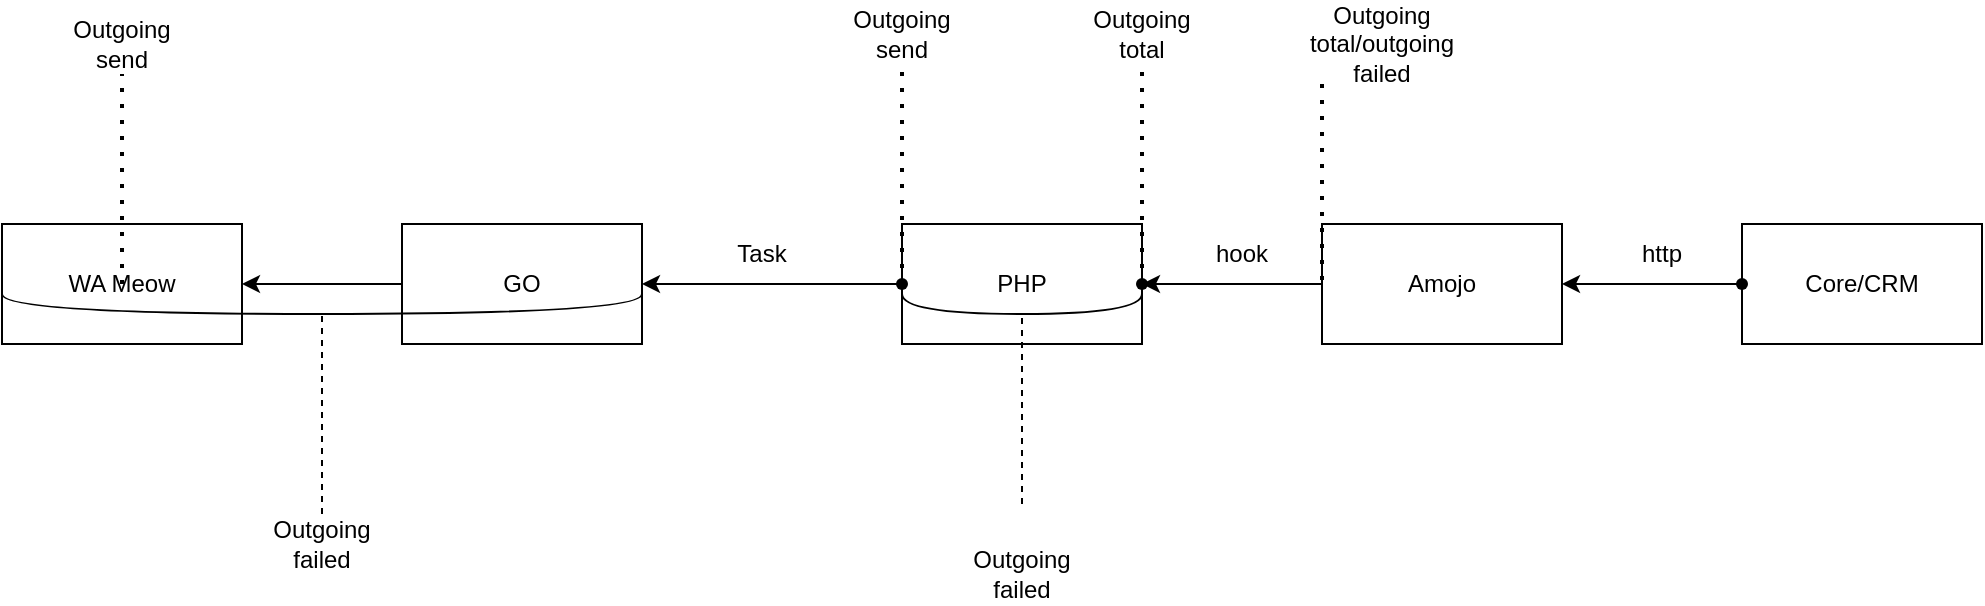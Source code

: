 <mxfile version="21.7.5" type="github">
  <diagram name="Страница — 1" id="dYsE1Ft5zfMlP_yFSNyN">
    <mxGraphModel dx="2117" dy="542" grid="1" gridSize="10" guides="1" tooltips="1" connect="1" arrows="1" fold="1" page="1" pageScale="1" pageWidth="827" pageHeight="1169" math="0" shadow="0">
      <root>
        <mxCell id="0" />
        <mxCell id="1" parent="0" />
        <mxCell id="JoV-w0Kgy8S6oVXcR7Oq-9" style="edgeStyle=orthogonalEdgeStyle;rounded=0;orthogonalLoop=1;jettySize=auto;html=1;exitDx=0;exitDy=0;entryX=1;entryY=0.5;entryDx=0;entryDy=0;" edge="1" parent="1" source="JoV-w0Kgy8S6oVXcR7Oq-14" target="JoV-w0Kgy8S6oVXcR7Oq-3">
          <mxGeometry relative="1" as="geometry" />
        </mxCell>
        <mxCell id="JoV-w0Kgy8S6oVXcR7Oq-2" value="Amojo" style="rounded=0;whiteSpace=wrap;html=1;" vertex="1" parent="1">
          <mxGeometry x="530" y="210" width="120" height="60" as="geometry" />
        </mxCell>
        <mxCell id="JoV-w0Kgy8S6oVXcR7Oq-8" style="edgeStyle=orthogonalEdgeStyle;rounded=0;orthogonalLoop=1;jettySize=auto;html=1;entryX=1;entryY=0.5;entryDx=0;entryDy=0;" edge="1" parent="1" source="JoV-w0Kgy8S6oVXcR7Oq-18" target="JoV-w0Kgy8S6oVXcR7Oq-4">
          <mxGeometry relative="1" as="geometry" />
        </mxCell>
        <mxCell id="JoV-w0Kgy8S6oVXcR7Oq-3" value="PHP" style="rounded=0;whiteSpace=wrap;html=1;" vertex="1" parent="1">
          <mxGeometry x="320" y="210" width="120" height="60" as="geometry" />
        </mxCell>
        <mxCell id="JoV-w0Kgy8S6oVXcR7Oq-21" style="edgeStyle=orthogonalEdgeStyle;rounded=0;orthogonalLoop=1;jettySize=auto;html=1;exitX=0;exitY=0.5;exitDx=0;exitDy=0;" edge="1" parent="1" source="JoV-w0Kgy8S6oVXcR7Oq-4" target="JoV-w0Kgy8S6oVXcR7Oq-22">
          <mxGeometry relative="1" as="geometry">
            <mxPoint x="-50" y="240" as="targetPoint" />
          </mxGeometry>
        </mxCell>
        <mxCell id="JoV-w0Kgy8S6oVXcR7Oq-4" value="GO" style="rounded=0;whiteSpace=wrap;html=1;" vertex="1" parent="1">
          <mxGeometry x="70" y="210" width="120" height="60" as="geometry" />
        </mxCell>
        <mxCell id="JoV-w0Kgy8S6oVXcR7Oq-10" style="edgeStyle=orthogonalEdgeStyle;rounded=0;orthogonalLoop=1;jettySize=auto;html=1;exitX=0;exitY=0.5;exitDx=0;exitDy=0;entryX=1;entryY=0.5;entryDx=0;entryDy=0;" edge="1" parent="1" source="JoV-w0Kgy8S6oVXcR7Oq-5" target="JoV-w0Kgy8S6oVXcR7Oq-2">
          <mxGeometry relative="1" as="geometry" />
        </mxCell>
        <mxCell id="JoV-w0Kgy8S6oVXcR7Oq-5" value="Core/CRM" style="rounded=0;whiteSpace=wrap;html=1;" vertex="1" parent="1">
          <mxGeometry x="740" y="210" width="120" height="60" as="geometry" />
        </mxCell>
        <mxCell id="JoV-w0Kgy8S6oVXcR7Oq-11" value="http" style="text;html=1;strokeColor=none;fillColor=none;align=center;verticalAlign=middle;whiteSpace=wrap;rounded=0;" vertex="1" parent="1">
          <mxGeometry x="670" y="210" width="60" height="30" as="geometry" />
        </mxCell>
        <mxCell id="JoV-w0Kgy8S6oVXcR7Oq-12" value="hook" style="text;html=1;strokeColor=none;fillColor=none;align=center;verticalAlign=middle;whiteSpace=wrap;rounded=0;" vertex="1" parent="1">
          <mxGeometry x="460" y="210" width="60" height="30" as="geometry" />
        </mxCell>
        <mxCell id="JoV-w0Kgy8S6oVXcR7Oq-13" value="Task" style="text;html=1;strokeColor=none;fillColor=none;align=center;verticalAlign=middle;whiteSpace=wrap;rounded=0;" vertex="1" parent="1">
          <mxGeometry x="220" y="210" width="60" height="30" as="geometry" />
        </mxCell>
        <mxCell id="JoV-w0Kgy8S6oVXcR7Oq-15" value="" style="edgeStyle=orthogonalEdgeStyle;rounded=0;orthogonalLoop=1;jettySize=auto;html=1;exitX=0;exitY=0.5;exitDx=0;exitDy=0;entryDx=0;entryDy=0;" edge="1" parent="1" source="JoV-w0Kgy8S6oVXcR7Oq-2" target="JoV-w0Kgy8S6oVXcR7Oq-14">
          <mxGeometry relative="1" as="geometry">
            <mxPoint x="530" y="240" as="sourcePoint" />
            <mxPoint x="440" y="240" as="targetPoint" />
          </mxGeometry>
        </mxCell>
        <mxCell id="JoV-w0Kgy8S6oVXcR7Oq-14" value="" style="shape=waypoint;sketch=0;fillStyle=solid;size=6;pointerEvents=1;points=[];fillColor=none;resizable=0;rotatable=0;perimeter=centerPerimeter;snapToPoint=1;" vertex="1" parent="1">
          <mxGeometry x="430" y="230" width="20" height="20" as="geometry" />
        </mxCell>
        <mxCell id="JoV-w0Kgy8S6oVXcR7Oq-18" value="" style="shape=waypoint;sketch=0;fillStyle=solid;size=6;pointerEvents=1;points=[];fillColor=none;resizable=0;rotatable=0;perimeter=centerPerimeter;snapToPoint=1;" vertex="1" parent="1">
          <mxGeometry x="310" y="230" width="20" height="20" as="geometry" />
        </mxCell>
        <mxCell id="JoV-w0Kgy8S6oVXcR7Oq-20" value="" style="shape=waypoint;sketch=0;fillStyle=solid;size=6;pointerEvents=1;points=[];fillColor=none;resizable=0;rotatable=0;perimeter=centerPerimeter;snapToPoint=1;" vertex="1" parent="1">
          <mxGeometry x="730" y="230" width="20" height="20" as="geometry" />
        </mxCell>
        <mxCell id="JoV-w0Kgy8S6oVXcR7Oq-22" value="WA Meow" style="rounded=0;whiteSpace=wrap;html=1;" vertex="1" parent="1">
          <mxGeometry x="-130" y="210" width="120" height="60" as="geometry" />
        </mxCell>
        <mxCell id="JoV-w0Kgy8S6oVXcR7Oq-24" value="" style="endArrow=none;dashed=1;html=1;dashPattern=1 3;strokeWidth=2;rounded=0;" edge="1" parent="1">
          <mxGeometry width="50" height="50" relative="1" as="geometry">
            <mxPoint x="530" y="140" as="sourcePoint" />
            <mxPoint x="530" y="240" as="targetPoint" />
          </mxGeometry>
        </mxCell>
        <mxCell id="JoV-w0Kgy8S6oVXcR7Oq-25" value="Outgoing total/outgoing failed" style="text;html=1;strokeColor=none;fillColor=none;align=center;verticalAlign=middle;whiteSpace=wrap;rounded=0;" vertex="1" parent="1">
          <mxGeometry x="530" y="105" width="60" height="30" as="geometry" />
        </mxCell>
        <mxCell id="JoV-w0Kgy8S6oVXcR7Oq-26" value="" style="endArrow=none;dashed=1;html=1;dashPattern=1 3;strokeWidth=2;rounded=0;" edge="1" parent="1" source="JoV-w0Kgy8S6oVXcR7Oq-14">
          <mxGeometry width="50" height="50" relative="1" as="geometry">
            <mxPoint x="440" y="180" as="sourcePoint" />
            <mxPoint x="440" y="130" as="targetPoint" />
          </mxGeometry>
        </mxCell>
        <mxCell id="JoV-w0Kgy8S6oVXcR7Oq-27" value="Outgoing total" style="text;html=1;strokeColor=none;fillColor=none;align=center;verticalAlign=middle;whiteSpace=wrap;rounded=0;" vertex="1" parent="1">
          <mxGeometry x="410" y="100" width="60" height="30" as="geometry" />
        </mxCell>
        <mxCell id="JoV-w0Kgy8S6oVXcR7Oq-29" value="" style="shape=requiredInterface;html=1;verticalLabelPosition=bottom;sketch=0;rotation=90;" vertex="1" parent="1">
          <mxGeometry x="375" y="190" width="10" height="120" as="geometry" />
        </mxCell>
        <mxCell id="JoV-w0Kgy8S6oVXcR7Oq-30" value="" style="shape=requiredInterface;html=1;verticalLabelPosition=bottom;sketch=0;rotation=90;" vertex="1" parent="1">
          <mxGeometry x="25" y="90" width="10" height="320" as="geometry" />
        </mxCell>
        <mxCell id="JoV-w0Kgy8S6oVXcR7Oq-31" value="" style="endArrow=none;dashed=1;html=1;dashPattern=1 3;strokeWidth=2;rounded=0;" edge="1" parent="1">
          <mxGeometry width="50" height="50" relative="1" as="geometry">
            <mxPoint x="320" y="240" as="sourcePoint" />
            <mxPoint x="320" y="130" as="targetPoint" />
          </mxGeometry>
        </mxCell>
        <mxCell id="JoV-w0Kgy8S6oVXcR7Oq-32" value="Outgoing send" style="text;html=1;strokeColor=none;fillColor=none;align=center;verticalAlign=middle;whiteSpace=wrap;rounded=0;" vertex="1" parent="1">
          <mxGeometry x="290" y="100" width="60" height="30" as="geometry" />
        </mxCell>
        <mxCell id="JoV-w0Kgy8S6oVXcR7Oq-33" value="" style="endArrow=none;dashed=1;html=1;rounded=0;entryX=1;entryY=0.5;entryDx=0;entryDy=0;entryPerimeter=0;" edge="1" parent="1" target="JoV-w0Kgy8S6oVXcR7Oq-29">
          <mxGeometry width="50" height="50" relative="1" as="geometry">
            <mxPoint x="380" y="350" as="sourcePoint" />
            <mxPoint x="270" y="380" as="targetPoint" />
          </mxGeometry>
        </mxCell>
        <mxCell id="JoV-w0Kgy8S6oVXcR7Oq-34" value="Outgoing failed" style="text;html=1;strokeColor=none;fillColor=none;align=center;verticalAlign=middle;whiteSpace=wrap;rounded=0;" vertex="1" parent="1">
          <mxGeometry x="350" y="370" width="60" height="30" as="geometry" />
        </mxCell>
        <mxCell id="JoV-w0Kgy8S6oVXcR7Oq-35" value="" style="endArrow=none;dashed=1;html=1;rounded=0;entryX=1;entryY=0.5;entryDx=0;entryDy=0;entryPerimeter=0;" edge="1" parent="1" source="JoV-w0Kgy8S6oVXcR7Oq-36" target="JoV-w0Kgy8S6oVXcR7Oq-30">
          <mxGeometry width="50" height="50" relative="1" as="geometry">
            <mxPoint x="30" y="370" as="sourcePoint" />
            <mxPoint x="40" y="340" as="targetPoint" />
          </mxGeometry>
        </mxCell>
        <mxCell id="JoV-w0Kgy8S6oVXcR7Oq-36" value="Outgoing failed" style="text;html=1;strokeColor=none;fillColor=none;align=center;verticalAlign=middle;whiteSpace=wrap;rounded=0;" vertex="1" parent="1">
          <mxGeometry y="355" width="60" height="30" as="geometry" />
        </mxCell>
        <mxCell id="JoV-w0Kgy8S6oVXcR7Oq-37" value="" style="endArrow=none;dashed=1;html=1;dashPattern=1 3;strokeWidth=2;rounded=0;exitX=0.5;exitY=0.5;exitDx=0;exitDy=0;exitPerimeter=0;" edge="1" parent="1" source="JoV-w0Kgy8S6oVXcR7Oq-22" target="JoV-w0Kgy8S6oVXcR7Oq-38">
          <mxGeometry width="50" height="50" relative="1" as="geometry">
            <mxPoint x="-30" y="180" as="sourcePoint" />
            <mxPoint x="-70" y="120" as="targetPoint" />
          </mxGeometry>
        </mxCell>
        <mxCell id="JoV-w0Kgy8S6oVXcR7Oq-38" value="Outgoing send" style="text;html=1;strokeColor=none;fillColor=none;align=center;verticalAlign=middle;whiteSpace=wrap;rounded=0;" vertex="1" parent="1">
          <mxGeometry x="-100" y="105" width="60" height="30" as="geometry" />
        </mxCell>
      </root>
    </mxGraphModel>
  </diagram>
</mxfile>
